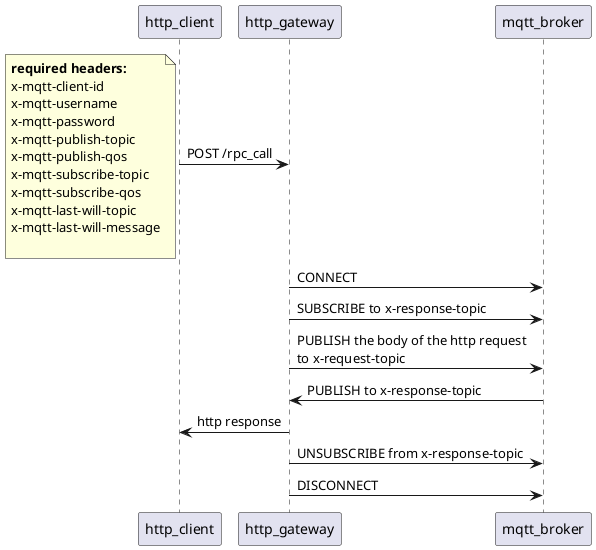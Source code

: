 @startuml rpc_call

http_client -> http_gateway : POST /rpc_call
note left
    **required headers:**
    x-mqtt-client-id
    x-mqtt-username
    x-mqtt-password
    x-mqtt-publish-topic
    x-mqtt-publish-qos
    x-mqtt-subscribe-topic
    x-mqtt-subscribe-qos
    x-mqtt-last-will-topic
    x-mqtt-last-will-message

end note

http_gateway -> mqtt_broker : CONNECT
http_gateway -> mqtt_broker : SUBSCRIBE to x-response-topic
http_gateway -> mqtt_broker : PUBLISH the body of the http request\n\
to x-request-topic
mqtt_broker -> http_gateway : PUBLISH to x-response-topic
http_gateway -> http_client : http response
http_gateway -> mqtt_broker : UNSUBSCRIBE from x-response-topic
http_gateway -> mqtt_broker : DISCONNECT


@enduml